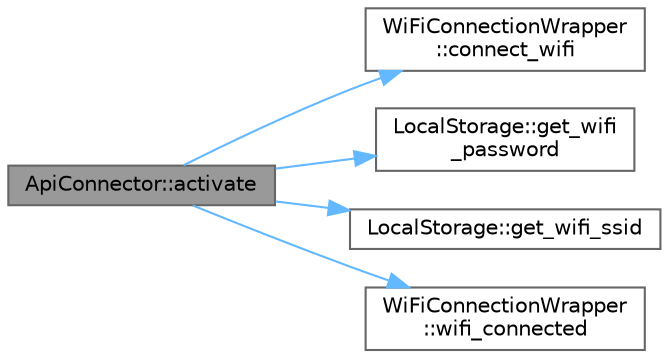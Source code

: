 digraph "ApiConnector::activate"
{
 // LATEX_PDF_SIZE
  bgcolor="transparent";
  edge [fontname=Helvetica,fontsize=10,labelfontname=Helvetica,labelfontsize=10];
  node [fontname=Helvetica,fontsize=10,shape=box,height=0.2,width=0.4];
  rankdir="LR";
  Node1 [id="Node000001",label="ApiConnector::activate",height=0.2,width=0.4,color="gray40", fillcolor="grey60", style="filled", fontcolor="black",tooltip=" "];
  Node1 -> Node2 [id="edge5_Node000001_Node000002",color="steelblue1",style="solid",tooltip=" "];
  Node2 [id="Node000002",label="WiFiConnectionWrapper\l::connect_wifi",height=0.2,width=0.4,color="grey40", fillcolor="white", style="filled",URL="$class_wi_fi_connection_wrapper.html#a7d869df899dfc5c676806d776597e484",tooltip=" "];
  Node1 -> Node3 [id="edge6_Node000001_Node000003",color="steelblue1",style="solid",tooltip=" "];
  Node3 [id="Node000003",label="LocalStorage::get_wifi\l_password",height=0.2,width=0.4,color="grey40", fillcolor="white", style="filled",URL="$class_local_storage.html#a619ba1c828df4e5c97e7ac77115e72a2",tooltip=" "];
  Node1 -> Node4 [id="edge7_Node000001_Node000004",color="steelblue1",style="solid",tooltip=" "];
  Node4 [id="Node000004",label="LocalStorage::get_wifi_ssid",height=0.2,width=0.4,color="grey40", fillcolor="white", style="filled",URL="$class_local_storage.html#a8d0807c2fad52121c446d91f85976856",tooltip=" "];
  Node1 -> Node5 [id="edge8_Node000001_Node000005",color="steelblue1",style="solid",tooltip=" "];
  Node5 [id="Node000005",label="WiFiConnectionWrapper\l::wifi_connected",height=0.2,width=0.4,color="grey40", fillcolor="white", style="filled",URL="$class_wi_fi_connection_wrapper.html#add8ab8299b5dcdcb6643f12aa0a46857",tooltip=" "];
}
